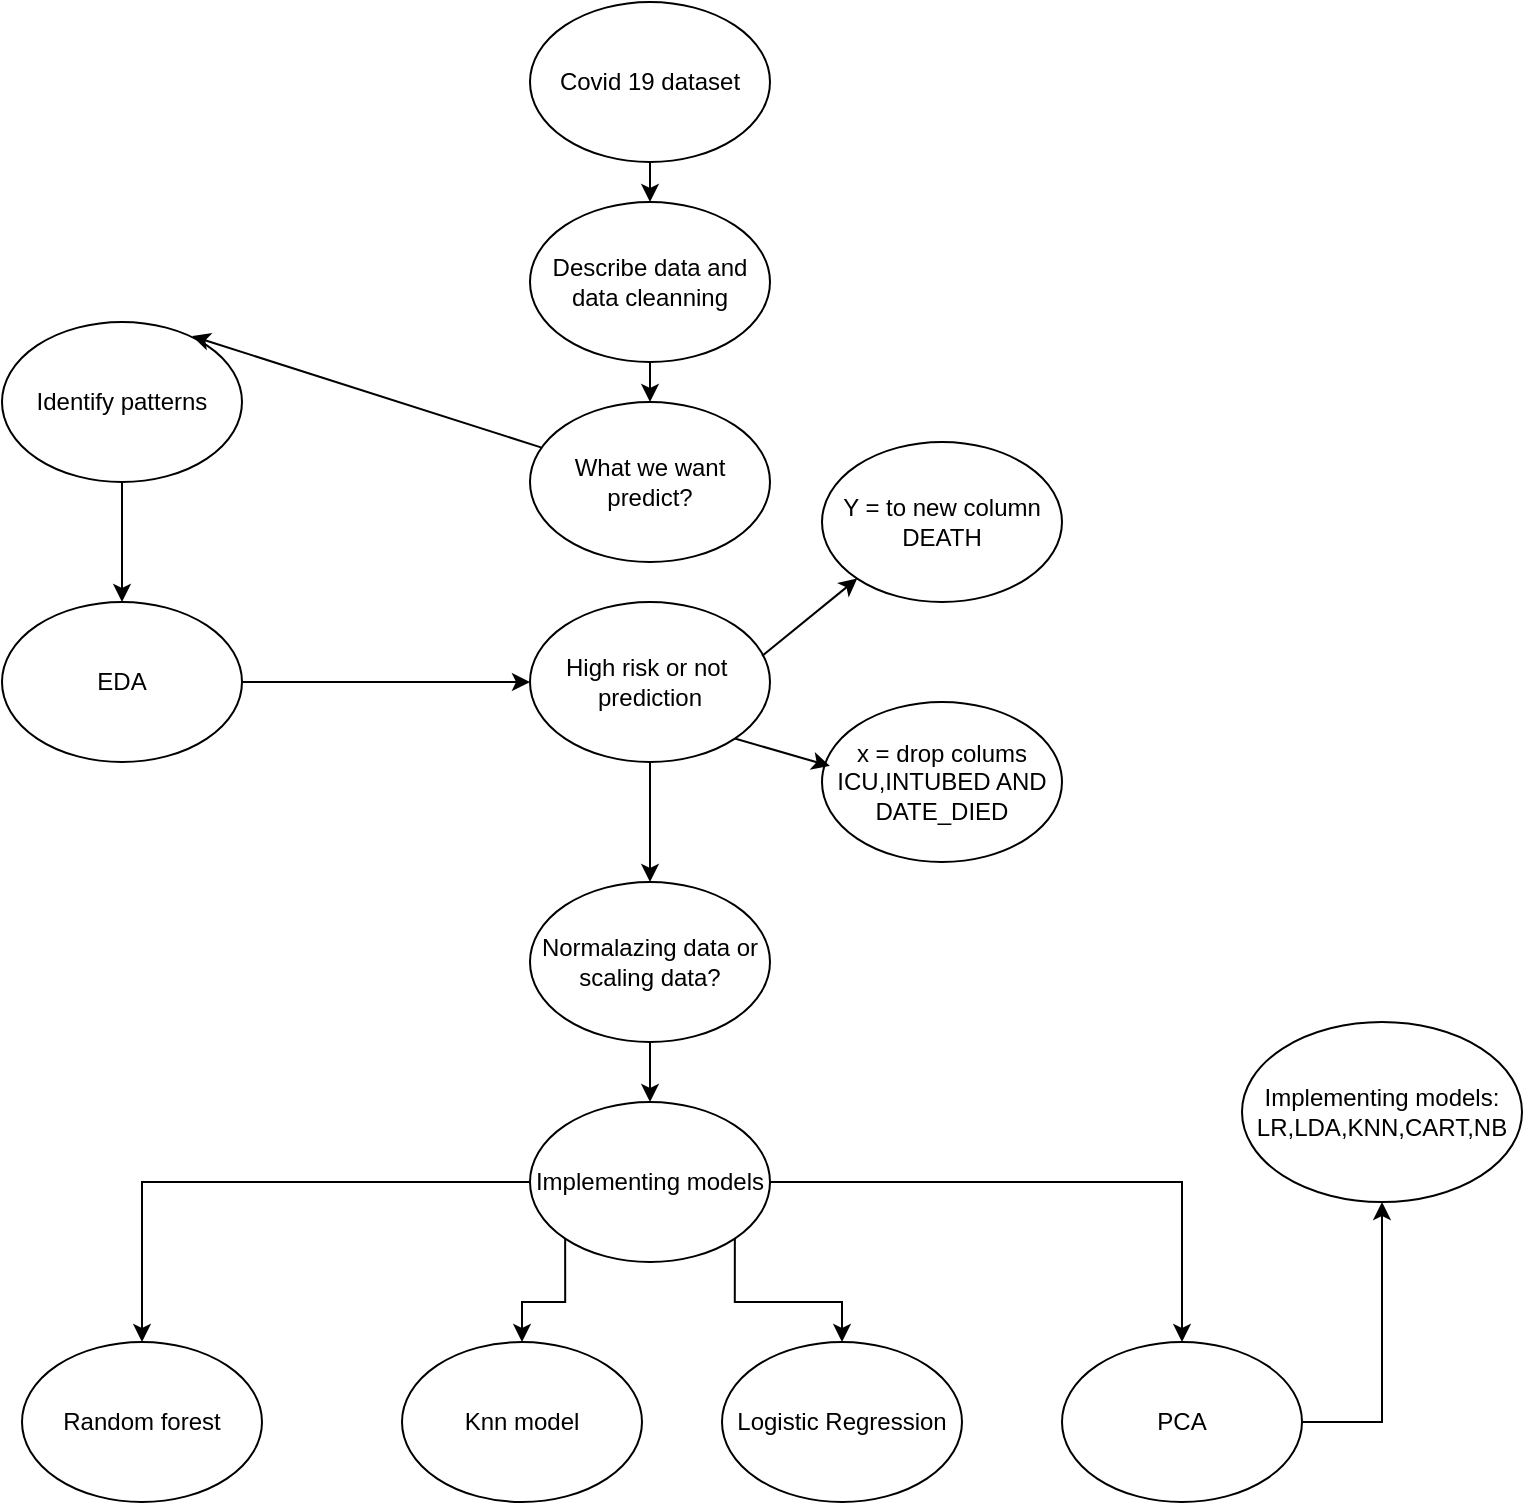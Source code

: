 <mxfile version="21.5.2" type="device">
  <diagram name="Page-1" id="2lYsS5HaYPLIt5kZKnEX">
    <mxGraphModel dx="1434" dy="772" grid="1" gridSize="10" guides="1" tooltips="1" connect="1" arrows="1" fold="1" page="1" pageScale="1" pageWidth="827" pageHeight="1169" math="0" shadow="0">
      <root>
        <mxCell id="0" />
        <mxCell id="1" parent="0" />
        <mxCell id="-vcLDuEnbsaSzLUyllLv-1" value="Covid 19 dataset" style="ellipse;whiteSpace=wrap;html=1;" vertex="1" parent="1">
          <mxGeometry x="294" y="10" width="120" height="80" as="geometry" />
        </mxCell>
        <mxCell id="-vcLDuEnbsaSzLUyllLv-2" value="What we want predict?" style="ellipse;whiteSpace=wrap;html=1;" vertex="1" parent="1">
          <mxGeometry x="294" y="210" width="120" height="80" as="geometry" />
        </mxCell>
        <mxCell id="-vcLDuEnbsaSzLUyllLv-3" value="High risk or not&amp;nbsp;&lt;br&gt;prediction" style="ellipse;whiteSpace=wrap;html=1;" vertex="1" parent="1">
          <mxGeometry x="294" y="310" width="120" height="80" as="geometry" />
        </mxCell>
        <mxCell id="-vcLDuEnbsaSzLUyllLv-5" value="Y = to new column DEATH" style="ellipse;whiteSpace=wrap;html=1;" vertex="1" parent="1">
          <mxGeometry x="440" y="230" width="120" height="80" as="geometry" />
        </mxCell>
        <mxCell id="-vcLDuEnbsaSzLUyllLv-6" value="x = drop colums ICU,INTUBED AND DATE_DIED" style="ellipse;whiteSpace=wrap;html=1;" vertex="1" parent="1">
          <mxGeometry x="440" y="360" width="120" height="80" as="geometry" />
        </mxCell>
        <mxCell id="-vcLDuEnbsaSzLUyllLv-32" style="edgeStyle=orthogonalEdgeStyle;rounded=0;orthogonalLoop=1;jettySize=auto;html=1;exitX=0.5;exitY=1;exitDx=0;exitDy=0;" edge="1" parent="1" source="-vcLDuEnbsaSzLUyllLv-7" target="-vcLDuEnbsaSzLUyllLv-30">
          <mxGeometry relative="1" as="geometry" />
        </mxCell>
        <mxCell id="-vcLDuEnbsaSzLUyllLv-7" value="Identify patterns" style="ellipse;whiteSpace=wrap;html=1;" vertex="1" parent="1">
          <mxGeometry x="30" y="170" width="120" height="80" as="geometry" />
        </mxCell>
        <mxCell id="-vcLDuEnbsaSzLUyllLv-24" style="edgeStyle=orthogonalEdgeStyle;rounded=0;orthogonalLoop=1;jettySize=auto;html=1;entryX=0.5;entryY=0;entryDx=0;entryDy=0;" edge="1" parent="1" source="-vcLDuEnbsaSzLUyllLv-8" target="-vcLDuEnbsaSzLUyllLv-16">
          <mxGeometry relative="1" as="geometry" />
        </mxCell>
        <mxCell id="-vcLDuEnbsaSzLUyllLv-8" value="Normalazing data or scaling data?" style="ellipse;whiteSpace=wrap;html=1;" vertex="1" parent="1">
          <mxGeometry x="294" y="450" width="120" height="80" as="geometry" />
        </mxCell>
        <mxCell id="-vcLDuEnbsaSzLUyllLv-9" value="" style="endArrow=classic;html=1;rounded=0;exitX=0.5;exitY=1;exitDx=0;exitDy=0;entryX=0.5;entryY=0;entryDx=0;entryDy=0;" edge="1" parent="1" source="-vcLDuEnbsaSzLUyllLv-1" target="-vcLDuEnbsaSzLUyllLv-35">
          <mxGeometry width="50" height="50" relative="1" as="geometry">
            <mxPoint x="389" y="120" as="sourcePoint" />
            <mxPoint x="439" y="70" as="targetPoint" />
          </mxGeometry>
        </mxCell>
        <mxCell id="-vcLDuEnbsaSzLUyllLv-10" value="" style="endArrow=classic;html=1;rounded=0;entryX=0.792;entryY=0.088;entryDx=0;entryDy=0;entryPerimeter=0;" edge="1" parent="1" source="-vcLDuEnbsaSzLUyllLv-2" target="-vcLDuEnbsaSzLUyllLv-7">
          <mxGeometry width="50" height="50" relative="1" as="geometry">
            <mxPoint x="240" y="210" as="sourcePoint" />
            <mxPoint x="290" y="160" as="targetPoint" />
          </mxGeometry>
        </mxCell>
        <mxCell id="-vcLDuEnbsaSzLUyllLv-12" value="" style="endArrow=classic;html=1;rounded=0;exitX=0.967;exitY=0.338;exitDx=0;exitDy=0;exitPerimeter=0;entryX=0;entryY=1;entryDx=0;entryDy=0;" edge="1" parent="1" source="-vcLDuEnbsaSzLUyllLv-3" target="-vcLDuEnbsaSzLUyllLv-5">
          <mxGeometry width="50" height="50" relative="1" as="geometry">
            <mxPoint x="364" y="230" as="sourcePoint" />
            <mxPoint x="364" y="320" as="targetPoint" />
          </mxGeometry>
        </mxCell>
        <mxCell id="-vcLDuEnbsaSzLUyllLv-13" value="" style="endArrow=classic;html=1;rounded=0;exitX=1;exitY=1;exitDx=0;exitDy=0;entryX=0.033;entryY=0.4;entryDx=0;entryDy=0;entryPerimeter=0;" edge="1" parent="1" source="-vcLDuEnbsaSzLUyllLv-3" target="-vcLDuEnbsaSzLUyllLv-6">
          <mxGeometry width="50" height="50" relative="1" as="geometry">
            <mxPoint x="420" y="347" as="sourcePoint" />
            <mxPoint x="468" y="308" as="targetPoint" />
          </mxGeometry>
        </mxCell>
        <mxCell id="-vcLDuEnbsaSzLUyllLv-14" value="" style="endArrow=classic;html=1;rounded=0;exitX=0.5;exitY=1;exitDx=0;exitDy=0;entryX=0.5;entryY=0;entryDx=0;entryDy=0;" edge="1" parent="1" source="-vcLDuEnbsaSzLUyllLv-3" target="-vcLDuEnbsaSzLUyllLv-8">
          <mxGeometry width="50" height="50" relative="1" as="geometry">
            <mxPoint x="406" y="388" as="sourcePoint" />
            <mxPoint x="454" y="402" as="targetPoint" />
          </mxGeometry>
        </mxCell>
        <mxCell id="-vcLDuEnbsaSzLUyllLv-25" style="edgeStyle=orthogonalEdgeStyle;rounded=0;orthogonalLoop=1;jettySize=auto;html=1;exitX=0;exitY=0.5;exitDx=0;exitDy=0;entryX=0.5;entryY=0;entryDx=0;entryDy=0;" edge="1" parent="1" source="-vcLDuEnbsaSzLUyllLv-16" target="-vcLDuEnbsaSzLUyllLv-17">
          <mxGeometry relative="1" as="geometry" />
        </mxCell>
        <mxCell id="-vcLDuEnbsaSzLUyllLv-26" style="edgeStyle=orthogonalEdgeStyle;rounded=0;orthogonalLoop=1;jettySize=auto;html=1;exitX=0;exitY=1;exitDx=0;exitDy=0;entryX=0.5;entryY=0;entryDx=0;entryDy=0;" edge="1" parent="1" source="-vcLDuEnbsaSzLUyllLv-16" target="-vcLDuEnbsaSzLUyllLv-18">
          <mxGeometry relative="1" as="geometry" />
        </mxCell>
        <mxCell id="-vcLDuEnbsaSzLUyllLv-27" style="edgeStyle=orthogonalEdgeStyle;rounded=0;orthogonalLoop=1;jettySize=auto;html=1;exitX=1;exitY=1;exitDx=0;exitDy=0;entryX=0.5;entryY=0;entryDx=0;entryDy=0;" edge="1" parent="1" source="-vcLDuEnbsaSzLUyllLv-16" target="-vcLDuEnbsaSzLUyllLv-19">
          <mxGeometry relative="1" as="geometry" />
        </mxCell>
        <mxCell id="-vcLDuEnbsaSzLUyllLv-28" style="edgeStyle=orthogonalEdgeStyle;rounded=0;orthogonalLoop=1;jettySize=auto;html=1;exitX=1;exitY=0.5;exitDx=0;exitDy=0;" edge="1" parent="1" source="-vcLDuEnbsaSzLUyllLv-16" target="-vcLDuEnbsaSzLUyllLv-20">
          <mxGeometry relative="1" as="geometry" />
        </mxCell>
        <mxCell id="-vcLDuEnbsaSzLUyllLv-16" value="Implementing models" style="ellipse;whiteSpace=wrap;html=1;" vertex="1" parent="1">
          <mxGeometry x="294" y="560" width="120" height="80" as="geometry" />
        </mxCell>
        <mxCell id="-vcLDuEnbsaSzLUyllLv-17" value="Random forest" style="ellipse;whiteSpace=wrap;html=1;" vertex="1" parent="1">
          <mxGeometry x="40" y="680" width="120" height="80" as="geometry" />
        </mxCell>
        <mxCell id="-vcLDuEnbsaSzLUyllLv-18" value="Knn model" style="ellipse;whiteSpace=wrap;html=1;" vertex="1" parent="1">
          <mxGeometry x="230" y="680" width="120" height="80" as="geometry" />
        </mxCell>
        <mxCell id="-vcLDuEnbsaSzLUyllLv-19" value="Logistic Regression" style="ellipse;whiteSpace=wrap;html=1;" vertex="1" parent="1">
          <mxGeometry x="390" y="680" width="120" height="80" as="geometry" />
        </mxCell>
        <mxCell id="-vcLDuEnbsaSzLUyllLv-29" style="edgeStyle=orthogonalEdgeStyle;rounded=0;orthogonalLoop=1;jettySize=auto;html=1;exitX=1;exitY=0.5;exitDx=0;exitDy=0;entryX=0.5;entryY=1;entryDx=0;entryDy=0;" edge="1" parent="1" source="-vcLDuEnbsaSzLUyllLv-20" target="-vcLDuEnbsaSzLUyllLv-21">
          <mxGeometry relative="1" as="geometry" />
        </mxCell>
        <mxCell id="-vcLDuEnbsaSzLUyllLv-20" value="PCA" style="ellipse;whiteSpace=wrap;html=1;" vertex="1" parent="1">
          <mxGeometry x="560" y="680" width="120" height="80" as="geometry" />
        </mxCell>
        <mxCell id="-vcLDuEnbsaSzLUyllLv-21" value="Implementing models: LR,LDA,KNN,CART,NB" style="ellipse;whiteSpace=wrap;html=1;" vertex="1" parent="1">
          <mxGeometry x="650" y="520" width="140" height="90" as="geometry" />
        </mxCell>
        <mxCell id="-vcLDuEnbsaSzLUyllLv-33" style="edgeStyle=orthogonalEdgeStyle;rounded=0;orthogonalLoop=1;jettySize=auto;html=1;exitX=1;exitY=0.5;exitDx=0;exitDy=0;" edge="1" parent="1" source="-vcLDuEnbsaSzLUyllLv-30" target="-vcLDuEnbsaSzLUyllLv-3">
          <mxGeometry relative="1" as="geometry" />
        </mxCell>
        <mxCell id="-vcLDuEnbsaSzLUyllLv-30" value="EDA" style="ellipse;whiteSpace=wrap;html=1;" vertex="1" parent="1">
          <mxGeometry x="30" y="310" width="120" height="80" as="geometry" />
        </mxCell>
        <mxCell id="-vcLDuEnbsaSzLUyllLv-35" value="Describe data and data cleanning" style="ellipse;whiteSpace=wrap;html=1;" vertex="1" parent="1">
          <mxGeometry x="294" y="110" width="120" height="80" as="geometry" />
        </mxCell>
        <mxCell id="-vcLDuEnbsaSzLUyllLv-36" value="" style="endArrow=classic;html=1;rounded=0;exitX=0.5;exitY=1;exitDx=0;exitDy=0;" edge="1" parent="1" source="-vcLDuEnbsaSzLUyllLv-35" target="-vcLDuEnbsaSzLUyllLv-2">
          <mxGeometry width="50" height="50" relative="1" as="geometry">
            <mxPoint x="364" y="110" as="sourcePoint" />
            <mxPoint x="364" y="130" as="targetPoint" />
          </mxGeometry>
        </mxCell>
      </root>
    </mxGraphModel>
  </diagram>
</mxfile>
